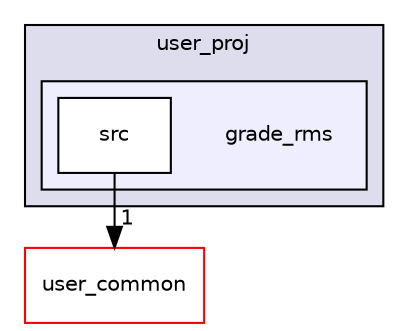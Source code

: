 digraph "user_proj/grade_rms" {
  compound=true
  node [ fontsize="10", fontname="Helvetica"];
  edge [ labelfontsize="10", labelfontname="Helvetica"];
  subgraph clusterdir_917e382b2acb853f1ccc58b2793ae86b {
    graph [ bgcolor="#ddddee", pencolor="black", label="user_proj" fontname="Helvetica", fontsize="10", URL="dir_917e382b2acb853f1ccc58b2793ae86b.html"]
  subgraph clusterdir_037da4326acd81b98f179cb944ad2bb9 {
    graph [ bgcolor="#eeeeff", pencolor="black", label="" URL="dir_037da4326acd81b98f179cb944ad2bb9.html"];
    dir_037da4326acd81b98f179cb944ad2bb9 [shape=plaintext label="grade_rms"];
  dir_673964a49671026b362efbd3d1f3e5ca [shape=box label="src" fillcolor="white" style="filled" URL="dir_673964a49671026b362efbd3d1f3e5ca.html"];
  }
  }
  dir_3a5750680ef3b28b662cb739d8664c22 [shape=box label="user_common" fillcolor="white" style="filled" color="red" URL="dir_3a5750680ef3b28b662cb739d8664c22.html"];
  dir_673964a49671026b362efbd3d1f3e5ca->dir_3a5750680ef3b28b662cb739d8664c22 [headlabel="1", labeldistance=1.5 headhref="dir_000016_000003.html"];
}
